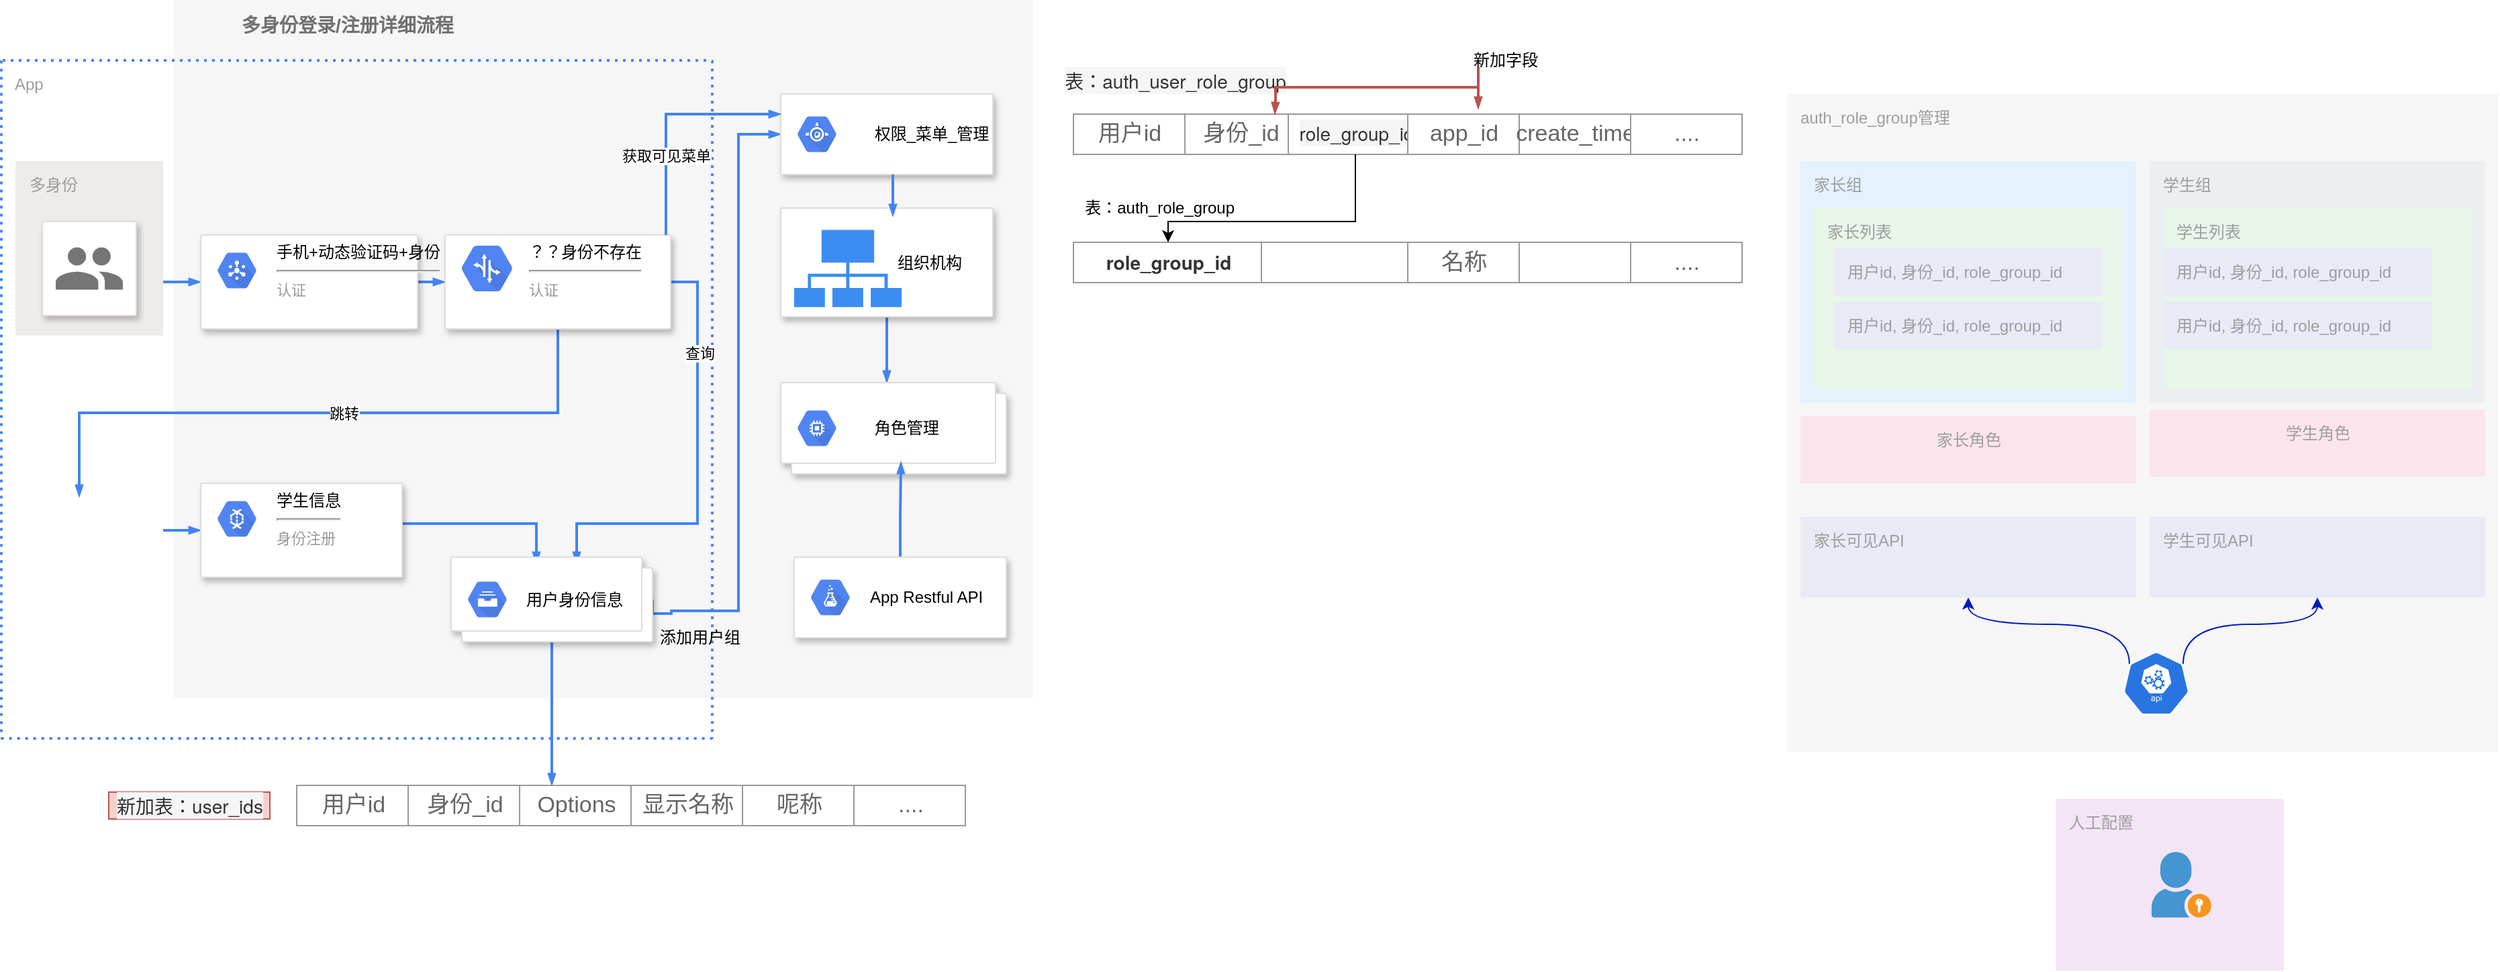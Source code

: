<mxfile version="15.6.8" type="github">
  <diagram id="d1ab7348-05c3-a1e3-ca4d-12c340fd6b49" name="Page-1">
    <mxGraphModel dx="1022" dy="483" grid="1" gridSize="10" guides="1" tooltips="1" connect="1" arrows="1" fold="1" page="1" pageScale="1" pageWidth="1169" pageHeight="827" background="none" math="0" shadow="0">
      <root>
        <mxCell id="0" />
        <mxCell id="1" parent="0" />
        <mxCell id="2" value="&lt;b&gt;多身份登录/注册详细流程&lt;/b&gt;" style="fillColor=#F6F6F6;strokeColor=none;shadow=0;gradientColor=none;fontSize=14;align=left;spacing=10;fontColor=#717171;9E9E9E;verticalAlign=top;spacingTop=-4;fontStyle=0;spacingLeft=40;html=1;" parent="1" vertex="1">
          <mxGeometry x="228.5" y="45" width="640" height="520" as="geometry" />
        </mxCell>
        <mxCell id="407" style="edgeStyle=orthogonalEdgeStyle;rounded=0;html=1;dashed=0;labelBackgroundColor=none;startArrow=none;startFill=0;startSize=4;endArrow=blockThin;endFill=1;endSize=4;strokeColor=#4284F3;strokeWidth=2;fontSize=12;exitX=1;exitY=0.5;exitDx=0;exitDy=0;entryX=0;entryY=0.5;entryDx=0;entryDy=0;" parent="1" source="gkzEU2F8MHpK_U1UK7pQ-420" target="376" edge="1">
          <mxGeometry relative="1" as="geometry">
            <Array as="points">
              <mxPoint x="585" y="502" />
              <mxPoint x="599" y="502" />
              <mxPoint x="599" y="500" />
              <mxPoint x="649" y="500" />
              <mxPoint x="649" y="145" />
            </Array>
            <mxPoint x="598.5" y="550" as="sourcePoint" />
          </mxGeometry>
        </mxCell>
        <mxCell id="341" value="App" style="rounded=1;absoluteArcSize=1;arcSize=2;html=1;strokeColor=#4284F3;gradientColor=none;shadow=0;dashed=1;fontSize=12;fontColor=#9E9E9E;align=left;verticalAlign=top;spacing=10;spacingTop=-4;fillColor=none;dashPattern=1 2;strokeWidth=2;" parent="1" vertex="1">
          <mxGeometry x="100" y="90" width="529.5" height="505" as="geometry" />
        </mxCell>
        <mxCell id="397" style="edgeStyle=orthogonalEdgeStyle;rounded=0;html=1;dashed=0;labelBackgroundColor=none;startArrow=none;startFill=0;startSize=4;endArrow=blockThin;endFill=1;endSize=4;strokeColor=#4284F3;strokeWidth=2;fontSize=12;" parent="1" source="340" target="361" edge="1">
          <mxGeometry relative="1" as="geometry">
            <Array as="points">
              <mxPoint x="234.5" y="255" />
              <mxPoint x="234.5" y="255" />
            </Array>
          </mxGeometry>
        </mxCell>
        <mxCell id="340" value="多身份" style="rounded=1;absoluteArcSize=1;arcSize=2;html=1;strokeColor=none;gradientColor=none;shadow=0;dashed=0;fontSize=12;fontColor=#9E9E9E;align=left;verticalAlign=top;spacing=10;spacingTop=-4;fillColor=#EFEBE9;" parent="1" vertex="1">
          <mxGeometry x="110.5" y="165" width="110" height="130" as="geometry" />
        </mxCell>
        <mxCell id="401" style="edgeStyle=orthogonalEdgeStyle;rounded=0;html=1;dashed=0;labelBackgroundColor=none;startArrow=none;startFill=0;startSize=4;endArrow=blockThin;endFill=1;endSize=4;strokeColor=#4284F3;strokeWidth=2;fontSize=12;" parent="1" source="356" target="365" edge="1">
          <mxGeometry relative="1" as="geometry">
            <Array as="points">
              <mxPoint x="228.5" y="440" />
              <mxPoint x="228.5" y="440" />
            </Array>
          </mxGeometry>
        </mxCell>
        <mxCell id="356" value="" style="shape=image;html=1;verticalAlign=top;verticalLabelPosition=bottom;labelBackgroundColor=#ffffff;imageAspect=0;aspect=fixed;image=https://cdn3.iconfinder.com/data/icons/fatcow/32/application_form_edit.png;shadow=0;dashed=0;fontFamily=Helvetica;fontSize=12;fontColor=#9E9E9E;align=left;fillColor=#EFEBE9;" parent="1" vertex="1">
          <mxGeometry x="110.5" y="415" width="110" height="130" as="geometry" />
        </mxCell>
        <mxCell id="398" style="edgeStyle=orthogonalEdgeStyle;rounded=0;html=1;dashed=0;labelBackgroundColor=none;startArrow=none;startFill=0;startSize=4;endArrow=blockThin;endFill=1;endSize=4;strokeColor=#4284F3;strokeWidth=2;fontSize=12;exitX=0.5;exitY=1;exitDx=0;exitDy=0;entryX=0.289;entryY=0;entryDx=0;entryDy=0;entryPerimeter=0;" parent="1" source="gkzEU2F8MHpK_U1UK7pQ-420" target="gkzEU2F8MHpK_U1UK7pQ-425" edge="1">
          <mxGeometry relative="1" as="geometry">
            <Array as="points" />
            <mxPoint x="328.5" y="189" as="sourcePoint" />
            <mxPoint x="510" y="701" as="targetPoint" />
          </mxGeometry>
        </mxCell>
        <mxCell id="399" style="edgeStyle=orthogonalEdgeStyle;rounded=0;html=1;dashed=0;labelBackgroundColor=none;startArrow=none;startFill=0;startSize=4;endArrow=blockThin;endFill=1;endSize=4;strokeColor=#4284F3;strokeWidth=2;fontSize=12;" parent="1" source="361" target="363" edge="1">
          <mxGeometry relative="1" as="geometry" />
        </mxCell>
        <mxCell id="361" value="" style="strokeColor=#dddddd;fillColor=#ffffff;shadow=1;strokeWidth=1;rounded=1;absoluteArcSize=1;arcSize=2;fontSize=12;fontColor=#9E9E9E;align=center;html=1;" parent="1" vertex="1">
          <mxGeometry x="248.5" y="220" width="161.5" height="70" as="geometry" />
        </mxCell>
        <mxCell id="362" value="&lt;font color=&quot;#000000&quot;&gt;手机+动态验证码+身份&lt;/font&gt;&lt;hr&gt;&lt;font style=&quot;font-size: 11px&quot;&gt;认证&lt;/font&gt;" style="dashed=0;connectable=0;html=1;fillColor=#5184F3;strokeColor=none;shape=mxgraph.gcp2.hexIcon;prIcon=cloud_pubsub;part=1;labelPosition=right;verticalLabelPosition=middle;align=left;verticalAlign=top;spacingLeft=5;fontColor=#999999;fontSize=12;spacingTop=-8;" parent="361" vertex="1">
          <mxGeometry width="44" height="39" relative="1" as="geometry">
            <mxPoint x="5" y="7" as="offset" />
          </mxGeometry>
        </mxCell>
        <mxCell id="400" style="edgeStyle=orthogonalEdgeStyle;rounded=0;html=1;exitX=0.5;exitY=1;dashed=0;labelBackgroundColor=none;startArrow=none;startFill=0;startSize=4;endArrow=blockThin;endFill=1;endSize=4;strokeColor=#4284F3;strokeWidth=2;fontSize=12;entryX=0.432;entryY=0;entryDx=0;entryDy=0;entryPerimeter=0;" parent="1" source="363" target="356" edge="1">
          <mxGeometry relative="1" as="geometry">
            <mxPoint x="515" y="335" as="targetPoint" />
          </mxGeometry>
        </mxCell>
        <mxCell id="OkfPjaItKJtlT03lLJa_-421" value="跳转" style="edgeLabel;html=1;align=center;verticalAlign=middle;resizable=0;points=[];" parent="400" vertex="1" connectable="0">
          <mxGeometry x="-0.078" relative="1" as="geometry">
            <mxPoint as="offset" />
          </mxGeometry>
        </mxCell>
        <mxCell id="405" style="edgeStyle=orthogonalEdgeStyle;rounded=0;html=1;dashed=0;labelBackgroundColor=none;startArrow=none;startFill=0;startSize=4;endArrow=blockThin;endFill=1;endSize=4;strokeColor=#4284F3;strokeWidth=2;fontSize=12;" parent="1" source="363" edge="1">
          <mxGeometry relative="1" as="geometry">
            <Array as="points">
              <mxPoint x="618.5" y="255" />
              <mxPoint x="618.5" y="435" />
              <mxPoint x="528.5" y="435" />
            </Array>
            <mxPoint x="528.5" y="465" as="targetPoint" />
          </mxGeometry>
        </mxCell>
        <mxCell id="OkfPjaItKJtlT03lLJa_-420" value="查询" style="edgeLabel;html=1;align=center;verticalAlign=middle;resizable=0;points=[];" parent="405" vertex="1" connectable="0">
          <mxGeometry x="-0.544" y="1" relative="1" as="geometry">
            <mxPoint as="offset" />
          </mxGeometry>
        </mxCell>
        <mxCell id="363" value="" style="strokeColor=#dddddd;fillColor=#ffffff;shadow=1;strokeWidth=1;rounded=1;absoluteArcSize=1;arcSize=2;fontSize=12;fontColor=#9E9E9E;align=center;html=1;" parent="1" vertex="1">
          <mxGeometry x="430.5" y="220" width="168" height="70" as="geometry" />
        </mxCell>
        <mxCell id="364" value="&lt;font color=&quot;#000000&quot;&gt;？？身份不存在&lt;/font&gt;&lt;br&gt;&lt;hr&gt;&lt;span style=&quot;font-size: 11px&quot;&gt;认证&lt;/span&gt;" style="dashed=0;connectable=0;html=1;fillColor=#5184F3;strokeColor=none;shape=mxgraph.gcp2.hexIcon;prIcon=cloud_dataflow;part=1;labelPosition=right;verticalLabelPosition=middle;align=left;verticalAlign=top;spacingLeft=5;fontColor=#999999;fontSize=12;spacingTop=-8;" parent="363" vertex="1">
          <mxGeometry width="50" height="40" relative="1" as="geometry">
            <mxPoint x="5" y="7" as="offset" />
          </mxGeometry>
        </mxCell>
        <mxCell id="gkzEU2F8MHpK_U1UK7pQ-414" value="" style="html=1;fillColor=#5184F3;strokeColor=none;verticalAlign=top;labelPosition=center;verticalLabelPosition=bottom;align=center;spacingTop=-6;fontSize=11;fontStyle=1;fontColor=#999999;shape=mxgraph.gcp2.hexIcon;prIcon=traffic_director" parent="363" vertex="1">
          <mxGeometry x="2.5" width="57.5" height="50" as="geometry" />
        </mxCell>
        <mxCell id="403" style="edgeStyle=orthogonalEdgeStyle;rounded=0;html=1;dashed=0;labelBackgroundColor=none;startArrow=none;startFill=0;startSize=4;endArrow=blockThin;endFill=1;endSize=4;strokeColor=#4284F3;strokeWidth=2;fontSize=12;" parent="1" source="365" edge="1">
          <mxGeometry relative="1" as="geometry">
            <Array as="points">
              <mxPoint x="498.5" y="435" />
            </Array>
            <mxPoint x="498.5" y="465" as="targetPoint" />
          </mxGeometry>
        </mxCell>
        <mxCell id="365" value="" style="strokeColor=#dddddd;fillColor=#ffffff;shadow=1;strokeWidth=1;rounded=1;absoluteArcSize=1;arcSize=2;fontSize=12;fontColor=#9E9E9E;align=center;html=1;" parent="1" vertex="1">
          <mxGeometry x="248.5" y="405" width="150" height="70" as="geometry" />
        </mxCell>
        <mxCell id="366" value="&lt;font color=&quot;#000000&quot;&gt;学生信息&lt;/font&gt;&lt;br&gt;&lt;hr&gt;&lt;span style=&quot;font-size: 11px&quot;&gt;身份注册&lt;/span&gt;" style="dashed=0;connectable=0;html=1;fillColor=#5184F3;strokeColor=none;shape=mxgraph.gcp2.hexIcon;prIcon=cloud_dataflow;part=1;labelPosition=right;verticalLabelPosition=middle;align=left;verticalAlign=top;spacingLeft=5;fontColor=#999999;fontSize=12;spacingTop=-8;" parent="365" vertex="1">
          <mxGeometry width="44" height="39" relative="1" as="geometry">
            <mxPoint x="5" y="7" as="offset" />
          </mxGeometry>
        </mxCell>
        <mxCell id="376" value="" style="strokeColor=#dddddd;fillColor=#ffffff;shadow=1;strokeWidth=1;rounded=1;absoluteArcSize=1;arcSize=2;fontSize=12;fontColor=#9E9E9E;align=center;html=1;" parent="1" vertex="1">
          <mxGeometry x="680.5" y="115" width="158" height="60" as="geometry" />
        </mxCell>
        <mxCell id="377" value="&lt;font color=&quot;#000000&quot;&gt;&amp;nbsp; &amp;nbsp; 权限_菜单_管理&lt;/font&gt;" style="dashed=0;connectable=0;html=1;fillColor=#5184F3;strokeColor=none;shape=mxgraph.gcp2.hexIcon;prIcon=app_engine;part=1;labelPosition=right;verticalLabelPosition=middle;align=left;verticalAlign=middle;spacingLeft=5;fontColor=#999999;fontSize=12;" parent="376" vertex="1">
          <mxGeometry y="0.5" width="44" height="39" relative="1" as="geometry">
            <mxPoint x="5" y="-19.5" as="offset" />
          </mxGeometry>
        </mxCell>
        <mxCell id="410" style="edgeStyle=orthogonalEdgeStyle;rounded=0;html=1;dashed=0;labelBackgroundColor=none;startArrow=none;startFill=0;startSize=4;endArrow=blockThin;endFill=1;endSize=4;strokeColor=#4284F3;strokeWidth=2;fontSize=12;" parent="1" source="380" target="382" edge="1">
          <mxGeometry relative="1" as="geometry">
            <Array as="points">
              <mxPoint x="759.5" y="295" />
              <mxPoint x="759.5" y="295" />
            </Array>
          </mxGeometry>
        </mxCell>
        <mxCell id="380" value="" style="strokeColor=#dddddd;fillColor=#ffffff;shadow=1;strokeWidth=1;rounded=1;absoluteArcSize=1;arcSize=2;fontSize=12;fontColor=#9E9E9E;align=center;html=1;" parent="1" vertex="1">
          <mxGeometry x="680.5" y="200" width="158" height="81" as="geometry" />
        </mxCell>
        <mxCell id="382" value="" style="shape=mxgraph.gcp2.doubleRect;strokeColor=#dddddd;fillColor=#ffffff;shadow=1;strokeWidth=1;fontSize=12;fontColor=#9E9E9E;align=center;html=1;" parent="1" vertex="1">
          <mxGeometry x="680.5" y="330" width="168" height="68" as="geometry" />
        </mxCell>
        <mxCell id="383" value="&lt;font color=&quot;#000000&quot;&gt;&amp;nbsp; &amp;nbsp; 角色管理&lt;/font&gt;" style="dashed=0;connectable=0;html=1;fillColor=#5184F3;strokeColor=none;shape=mxgraph.gcp2.hexIcon;prIcon=compute_engine;part=1;labelPosition=right;verticalLabelPosition=middle;align=left;verticalAlign=middle;spacingLeft=5;fontColor=#999999;fontSize=12;" parent="382" vertex="1">
          <mxGeometry y="0.5" width="44" height="39" relative="1" as="geometry">
            <mxPoint x="5" y="-19.5" as="offset" />
          </mxGeometry>
        </mxCell>
        <mxCell id="412" style="edgeStyle=orthogonalEdgeStyle;rounded=0;html=1;dashed=0;labelBackgroundColor=none;startArrow=none;startFill=0;startSize=4;endArrow=blockThin;endFill=1;endSize=4;strokeColor=#4284F3;strokeWidth=2;fontSize=12;entryX=0.533;entryY=0.868;entryDx=0;entryDy=0;entryPerimeter=0;" parent="1" source="386" target="382" edge="1">
          <mxGeometry relative="1" as="geometry">
            <Array as="points" />
            <mxPoint x="759" y="475" as="targetPoint" />
          </mxGeometry>
        </mxCell>
        <mxCell id="386" value="" style="strokeColor=#dddddd;fillColor=#ffffff;shadow=1;strokeWidth=1;rounded=1;absoluteArcSize=1;arcSize=2;fontSize=12;fontColor=#9E9E9E;align=center;html=1;" parent="1" vertex="1">
          <mxGeometry x="690.5" y="460" width="158" height="60" as="geometry" />
        </mxCell>
        <mxCell id="387" value="&lt;font color=&quot;#000000&quot;&gt;App Restful API&lt;/font&gt;" style="dashed=0;connectable=0;html=1;fillColor=#5184F3;strokeColor=none;shape=mxgraph.gcp2.hexIcon;prIcon=cloud_datalab;part=1;labelPosition=right;verticalLabelPosition=middle;align=left;verticalAlign=middle;spacingLeft=5;fontColor=#999999;fontSize=12;" parent="386" vertex="1">
          <mxGeometry y="0.5" width="44" height="39" relative="1" as="geometry">
            <mxPoint x="5" y="-19.5" as="offset" />
          </mxGeometry>
        </mxCell>
        <mxCell id="gkzEU2F8MHpK_U1UK7pQ-412" value="" style="strokeColor=#dddddd;fillColor=#ffffff;shadow=1;strokeWidth=1;rounded=1;absoluteArcSize=1;arcSize=2;labelPosition=center;verticalLabelPosition=middle;align=center;verticalAlign=bottom;spacingLeft=0;fontColor=#999999;fontSize=12;whiteSpace=wrap;spacingBottom=2;html=1;" parent="1" vertex="1">
          <mxGeometry x="130.5" y="210" width="70" height="70" as="geometry" />
        </mxCell>
        <mxCell id="gkzEU2F8MHpK_U1UK7pQ-413" value="" style="dashed=0;connectable=0;html=1;fillColor=#757575;strokeColor=none;shape=mxgraph.gcp2.users;part=1;" parent="gkzEU2F8MHpK_U1UK7pQ-412" vertex="1">
          <mxGeometry x="0.5" width="50" height="31.5" relative="1" as="geometry">
            <mxPoint x="-25" y="19.25" as="offset" />
          </mxGeometry>
        </mxCell>
        <mxCell id="gkzEU2F8MHpK_U1UK7pQ-420" value="" style="shape=mxgraph.gcp2.doubleRect;strokeColor=#dddddd;shadow=1;strokeWidth=1;" parent="1" vertex="1">
          <mxGeometry x="435" y="460" width="150" height="63" as="geometry" />
        </mxCell>
        <mxCell id="gkzEU2F8MHpK_U1UK7pQ-421" value="&lt;font color=&quot;#000000&quot;&gt;用户身份信息&lt;/font&gt;" style="dashed=0;connectable=0;html=1;fillColor=#5184F3;strokeColor=none;shape=mxgraph.gcp2.hexIcon;prIcon=cloud_filestore;part=1;labelPosition=right;verticalLabelPosition=middle;align=left;verticalAlign=middle;spacingLeft=5;fontColor=#999999;fontSize=12;" parent="gkzEU2F8MHpK_U1UK7pQ-420" vertex="1">
          <mxGeometry y="0.5" width="44" height="39" relative="1" as="geometry">
            <mxPoint x="5" y="-19.5" as="offset" />
          </mxGeometry>
        </mxCell>
        <mxCell id="gkzEU2F8MHpK_U1UK7pQ-422" value="" style="strokeWidth=1;shadow=0;dashed=0;align=center;html=1;shape=mxgraph.mockup.forms.rrect;rSize=0;strokeColor=#999999;" parent="1" vertex="1">
          <mxGeometry x="320" y="630" width="498" height="30" as="geometry" />
        </mxCell>
        <mxCell id="gkzEU2F8MHpK_U1UK7pQ-423" value="用户id" style="strokeColor=inherit;fillColor=inherit;gradientColor=inherit;strokeWidth=1;shadow=0;dashed=0;align=center;html=1;shape=mxgraph.mockup.forms.rrect;rSize=0;fontSize=17;fontColor=#666666;" parent="gkzEU2F8MHpK_U1UK7pQ-422" vertex="1">
          <mxGeometry width="83" height="30" as="geometry" />
        </mxCell>
        <mxCell id="gkzEU2F8MHpK_U1UK7pQ-424" value="身份_id" style="strokeColor=inherit;fillColor=inherit;gradientColor=inherit;strokeWidth=1;shadow=0;dashed=0;align=center;html=1;shape=mxgraph.mockup.forms.rrect;rSize=0;fontSize=17;fontColor=#666666;" parent="gkzEU2F8MHpK_U1UK7pQ-422" vertex="1">
          <mxGeometry x="83" width="83" height="30" as="geometry" />
        </mxCell>
        <mxCell id="gkzEU2F8MHpK_U1UK7pQ-425" value="Options" style="strokeColor=inherit;fillColor=inherit;gradientColor=inherit;strokeWidth=1;shadow=0;dashed=0;align=center;html=1;shape=mxgraph.mockup.forms.rrect;rSize=0;fontSize=17;fontColor=#666666;" parent="gkzEU2F8MHpK_U1UK7pQ-422" vertex="1">
          <mxGeometry x="166" width="83" height="30" as="geometry" />
        </mxCell>
        <mxCell id="gkzEU2F8MHpK_U1UK7pQ-426" value="显示名称" style="strokeColor=inherit;fillColor=inherit;gradientColor=inherit;strokeWidth=1;shadow=0;dashed=0;align=center;html=1;shape=mxgraph.mockup.forms.rrect;rSize=0;fontSize=17;fontColor=#666666;" parent="gkzEU2F8MHpK_U1UK7pQ-422" vertex="1">
          <mxGeometry x="249" width="83" height="30" as="geometry" />
        </mxCell>
        <mxCell id="gkzEU2F8MHpK_U1UK7pQ-427" value="呢称" style="strokeColor=inherit;fillColor=inherit;gradientColor=inherit;strokeWidth=1;shadow=0;dashed=0;align=center;html=1;shape=mxgraph.mockup.forms.rrect;rSize=0;fontSize=17;fontColor=#666666;" parent="gkzEU2F8MHpK_U1UK7pQ-422" vertex="1">
          <mxGeometry x="332" width="83" height="30" as="geometry" />
        </mxCell>
        <mxCell id="gkzEU2F8MHpK_U1UK7pQ-428" value="...." style="strokeColor=inherit;fillColor=inherit;gradientColor=inherit;strokeWidth=1;shadow=0;dashed=0;align=center;html=1;shape=mxgraph.mockup.forms.rrect;rSize=0;fontSize=17;fontColor=#666666;" parent="gkzEU2F8MHpK_U1UK7pQ-422" vertex="1">
          <mxGeometry x="415" width="83" height="30" as="geometry" />
        </mxCell>
        <mxCell id="OkfPjaItKJtlT03lLJa_-413" style="edgeStyle=orthogonalEdgeStyle;rounded=0;html=1;dashed=0;labelBackgroundColor=none;startArrow=none;startFill=0;startSize=4;endArrow=blockThin;endFill=1;endSize=4;strokeColor=#4284F3;strokeWidth=2;fontSize=12;" parent="1" edge="1">
          <mxGeometry relative="1" as="geometry">
            <Array as="points">
              <mxPoint x="764" y="200" />
              <mxPoint x="764" y="200" />
            </Array>
            <mxPoint x="764" y="175" as="sourcePoint" />
            <mxPoint x="764" y="206" as="targetPoint" />
          </mxGeometry>
        </mxCell>
        <mxCell id="OkfPjaItKJtlT03lLJa_-415" value="" style="sketch=0;html=1;aspect=fixed;strokeColor=none;shadow=0;align=center;verticalAlign=top;fillColor=#3B8DF1;shape=mxgraph.gcp2.connected" parent="1" vertex="1">
          <mxGeometry x="690.5" y="216.2" width="80" height="57.6" as="geometry" />
        </mxCell>
        <mxCell id="OkfPjaItKJtlT03lLJa_-416" value="组织机构" style="text;html=1;resizable=0;autosize=1;align=center;verticalAlign=middle;points=[];fillColor=none;strokeColor=none;rounded=0;" parent="1" vertex="1">
          <mxGeometry x="760.5" y="230.5" width="60" height="20" as="geometry" />
        </mxCell>
        <mxCell id="OkfPjaItKJtlT03lLJa_-418" style="edgeStyle=orthogonalEdgeStyle;rounded=0;html=1;dashed=0;labelBackgroundColor=none;startArrow=none;startFill=0;startSize=4;endArrow=blockThin;endFill=1;endSize=4;strokeColor=#4284F3;strokeWidth=2;fontSize=12;entryX=0;entryY=0.25;entryDx=0;entryDy=0;" parent="1" source="363" target="376" edge="1">
          <mxGeometry relative="1" as="geometry">
            <Array as="points">
              <mxPoint x="595" y="130" />
            </Array>
            <mxPoint x="595" y="501.5" as="sourcePoint" />
            <mxPoint x="690.5" y="245" as="targetPoint" />
          </mxGeometry>
        </mxCell>
        <mxCell id="OkfPjaItKJtlT03lLJa_-445" value="获取可见菜单" style="edgeLabel;html=1;align=center;verticalAlign=middle;resizable=0;points=[];" parent="OkfPjaItKJtlT03lLJa_-418" vertex="1" connectable="0">
          <mxGeometry x="-0.328" relative="1" as="geometry">
            <mxPoint as="offset" />
          </mxGeometry>
        </mxCell>
        <mxCell id="OkfPjaItKJtlT03lLJa_-422" value="" style="strokeWidth=1;shadow=0;dashed=0;align=center;html=1;shape=mxgraph.mockup.forms.rrect;rSize=0;strokeColor=#999999;" parent="1" vertex="1">
          <mxGeometry x="898.5" y="225.5" width="498" height="30" as="geometry" />
        </mxCell>
        <mxCell id="OkfPjaItKJtlT03lLJa_-423" value="&lt;span style=&quot;color: rgb(51 , 51 , 51) ; font-family: &amp;#34;helvetica neue&amp;#34; , &amp;#34;helvetica&amp;#34; , &amp;#34;arial&amp;#34; , sans-serif ; font-size: 14px ; font-weight: 700 ; text-align: left ; background-color: rgb(255 , 255 , 255)&quot;&gt;role_group_id&lt;/span&gt;" style="strokeColor=inherit;fillColor=inherit;gradientColor=inherit;strokeWidth=1;shadow=0;dashed=0;align=center;html=1;shape=mxgraph.mockup.forms.rrect;rSize=0;fontSize=17;fontColor=#666666;" parent="OkfPjaItKJtlT03lLJa_-422" vertex="1">
          <mxGeometry width="140" height="30" as="geometry" />
        </mxCell>
        <mxCell id="OkfPjaItKJtlT03lLJa_-426" value="名称" style="strokeColor=inherit;fillColor=inherit;gradientColor=inherit;strokeWidth=1;shadow=0;dashed=0;align=center;html=1;shape=mxgraph.mockup.forms.rrect;rSize=0;fontSize=17;fontColor=#666666;" parent="OkfPjaItKJtlT03lLJa_-422" vertex="1">
          <mxGeometry x="249" width="83" height="30" as="geometry" />
        </mxCell>
        <mxCell id="OkfPjaItKJtlT03lLJa_-428" value="...." style="strokeColor=inherit;fillColor=inherit;gradientColor=inherit;strokeWidth=1;shadow=0;dashed=0;align=center;html=1;shape=mxgraph.mockup.forms.rrect;rSize=0;fontSize=17;fontColor=#666666;" parent="OkfPjaItKJtlT03lLJa_-422" vertex="1">
          <mxGeometry x="415" width="83" height="30" as="geometry" />
        </mxCell>
        <mxCell id="OkfPjaItKJtlT03lLJa_-429" value="表：auth_role_group&amp;nbsp;&lt;span style=&quot;color: rgba(0 , 0 , 0 , 0) ; font-family: monospace ; font-size: 0px&quot;&gt;%3CmxGraphModel%3E%3Croot%3E%3CmxCell%20id%3D%220%22%2F%3E%3CmxCell%20id%3D%221%22%20parent%3D%220%22%2F%3E%3CmxCell%20id%3D%222%22%20value%3D%22%22%20style%3D%22strokeWidth%3D1%3Bshadow%3D0%3Bdashed%3D0%3Balign%3Dcenter%3Bhtml%3D1%3Bshape%3Dmxgraph.mockup.forms.rrect%3BrSize%3D0%3BstrokeColor%3D%23999999%3B%22%20vertex%3D%221%22%20parent%3D%221%22%3E%3CmxGeometry%20x%3D%22320%22%20y%3D%22700%22%20width%3D%22498%22%20height%3D%2230%22%20as%3D%22geometry%22%2F%3E%3C%2FmxCell%3E%3CmxCell%20id%3D%223%22%20value%3D%22%E7%94%A8%E6%88%B7id%22%20style%3D%22strokeColor%3Dinherit%3BfillColor%3Dinherit%3BgradientColor%3Dinherit%3BstrokeWidth%3D1%3Bshadow%3D0%3Bdashed%3D0%3Balign%3Dcenter%3Bhtml%3D1%3Bshape%3Dmxgraph.mockup.forms.rrect%3BrSize%3D0%3BfontSize%3D17%3BfontColor%3D%23666666%3B%22%20vertex%3D%221%22%20parent%3D%222%22%3E%3CmxGeometry%20width%3D%2283%22%20height%3D%2230%22%20as%3D%22geometry%22%2F%3E%3C%2FmxCell%3E%3CmxCell%20id%3D%224%22%20value%3D%22%E8%BA%AB%E4%BB%BD_id%22%20style%3D%22strokeColor%3Dinherit%3BfillColor%3Dinherit%3BgradientColor%3Dinherit%3BstrokeWidth%3D1%3Bshadow%3D0%3Bdashed%3D0%3Balign%3Dcenter%3Bhtml%3D1%3Bshape%3Dmxgraph.mockup.forms.rrect%3BrSize%3D0%3BfontSize%3D17%3BfontColor%3D%23666666%3B%22%20vertex%3D%221%22%20parent%3D%222%22%3E%3CmxGeometry%20x%3D%2283%22%20width%3D%2283%22%20height%3D%2230%22%20as%3D%22geometry%22%2F%3E%3C%2FmxCell%3E%3CmxCell%20id%3D%225%22%20value%3D%22Options%22%20style%3D%22strokeColor%3Dinherit%3BfillColor%3Dinherit%3BgradientColor%3Dinherit%3BstrokeWidth%3D1%3Bshadow%3D0%3Bdashed%3D0%3Balign%3Dcenter%3Bhtml%3D1%3Bshape%3Dmxgraph.mockup.forms.rrect%3BrSize%3D0%3BfontSize%3D17%3BfontColor%3D%23666666%3B%22%20vertex%3D%221%22%20parent%3D%222%22%3E%3CmxGeometry%20x%3D%22166%22%20width%3D%2283%22%20height%3D%2230%22%20as%3D%22geometry%22%2F%3E%3C%2FmxCell%3E%3CmxCell%20id%3D%226%22%20value%3D%22%E6%98%BE%E7%A4%BA%E5%90%8D%E7%A7%B0%22%20style%3D%22strokeColor%3Dinherit%3BfillColor%3Dinherit%3BgradientColor%3Dinherit%3BstrokeWidth%3D1%3Bshadow%3D0%3Bdashed%3D0%3Balign%3Dcenter%3Bhtml%3D1%3Bshape%3Dmxgraph.mockup.forms.rrect%3BrSize%3D0%3BfontSize%3D17%3BfontColor%3D%23666666%3B%22%20vertex%3D%221%22%20parent%3D%222%22%3E%3CmxGeometry%20x%3D%22249%22%20width%3D%2283%22%20height%3D%2230%22%20as%3D%22geometry%22%2F%3E%3C%2FmxCell%3E%3CmxCell%20id%3D%227%22%20value%3D%22%E5%91%A2%E7%A7%B0%22%20style%3D%22strokeColor%3Dinherit%3BfillColor%3Dinherit%3BgradientColor%3Dinherit%3BstrokeWidth%3D1%3Bshadow%3D0%3Bdashed%3D0%3Balign%3Dcenter%3Bhtml%3D1%3Bshape%3Dmxgraph.mockup.forms.rrect%3BrSize%3D0%3BfontSize%3D17%3BfontColor%3D%23666666%3B%22%20vertex%3D%221%22%20parent%3D%222%22%3E%3CmxGeometry%20x%3D%22332%22%20width%3D%2283%22%20height%3D%2230%22%20as%3D%22geometry%22%2F%3E%3C%2FmxCell%3E%3CmxCell%20id%3D%228%22%20value%3D%22....%22%20style%3D%22strokeColor%3Dinherit%3BfillColor%3Dinherit%3BgradientColor%3Dinherit%3BstrokeWidth%3D1%3Bshadow%3D0%3Bdashed%3D0%3Balign%3Dcenter%3Bhtml%3D1%3Bshape%3Dmxgraph.mockup.forms.rrect%3BrSize%3D0%3BfontSize%3D17%3BfontColor%3D%23666666%3B%22%20vertex%3D%221%22%20parent%3D%222%22%3E%3CmxGeometry%20x%3D%22415%22%20width%3D%2283%22%20height%3D%2230%22%20as%3D%22geometry%22%2F%3E%3C%2FmxCell%3E%3C%2Froot%3E%3C%2FmxGraphModel%3E&lt;/span&gt;" style="text;html=1;resizable=0;autosize=1;align=center;verticalAlign=middle;points=[];fillColor=none;strokeColor=none;rounded=0;" parent="1" vertex="1">
          <mxGeometry x="898.5" y="190" width="130" height="20" as="geometry" />
        </mxCell>
        <mxCell id="OkfPjaItKJtlT03lLJa_-430" value="&lt;span style=&quot;color: rgb(51 , 51 , 51) ; font-family: &amp;#34;helvetica neue&amp;#34; , &amp;#34;helvetica&amp;#34; , &amp;#34;arial&amp;#34; , sans-serif ; font-size: 14px ; background-color: rgb(245 , 245 , 245)&quot;&gt;表：auth_user_role_group&lt;/span&gt;" style="text;html=1;resizable=0;autosize=1;align=center;verticalAlign=middle;points=[];fillColor=none;strokeColor=none;rounded=0;" parent="1" vertex="1">
          <mxGeometry x="883.5" y="95" width="180" height="20" as="geometry" />
        </mxCell>
        <mxCell id="OkfPjaItKJtlT03lLJa_-431" value="" style="strokeWidth=1;shadow=0;dashed=0;align=center;html=1;shape=mxgraph.mockup.forms.rrect;rSize=0;strokeColor=#999999;" parent="1" vertex="1">
          <mxGeometry x="898.5" y="130" width="498" height="30" as="geometry" />
        </mxCell>
        <mxCell id="OkfPjaItKJtlT03lLJa_-432" value="用户id" style="strokeColor=inherit;fillColor=inherit;gradientColor=inherit;strokeWidth=1;shadow=0;dashed=0;align=center;html=1;shape=mxgraph.mockup.forms.rrect;rSize=0;fontSize=17;fontColor=#666666;" parent="OkfPjaItKJtlT03lLJa_-431" vertex="1">
          <mxGeometry width="83" height="30" as="geometry" />
        </mxCell>
        <mxCell id="OkfPjaItKJtlT03lLJa_-433" value="身份_id" style="strokeColor=inherit;fillColor=inherit;gradientColor=inherit;strokeWidth=1;shadow=0;dashed=0;align=center;html=1;shape=mxgraph.mockup.forms.rrect;rSize=0;fontSize=17;fontColor=#666666;" parent="OkfPjaItKJtlT03lLJa_-431" vertex="1">
          <mxGeometry x="83" width="83" height="30" as="geometry" />
        </mxCell>
        <mxCell id="OkfPjaItKJtlT03lLJa_-434" value="&lt;span style=&quot;color: rgb(51 , 51 , 51) ; font-family: &amp;#34;helvetica neue&amp;#34; , &amp;#34;helvetica&amp;#34; , &amp;#34;arial&amp;#34; , sans-serif ; font-size: 14px ; background-color: rgb(245 , 245 , 245)&quot;&gt;role_group_id&lt;/span&gt;" style="strokeColor=inherit;fillColor=inherit;gradientColor=inherit;strokeWidth=1;shadow=0;dashed=0;align=center;html=1;shape=mxgraph.mockup.forms.rrect;rSize=0;fontSize=17;fontColor=#666666;" parent="OkfPjaItKJtlT03lLJa_-431" vertex="1">
          <mxGeometry x="160" width="100" height="30" as="geometry" />
        </mxCell>
        <mxCell id="OkfPjaItKJtlT03lLJa_-435" value="app_id" style="strokeColor=inherit;fillColor=inherit;gradientColor=inherit;strokeWidth=1;shadow=0;dashed=0;align=center;html=1;shape=mxgraph.mockup.forms.rrect;rSize=0;fontSize=17;fontColor=#666666;" parent="OkfPjaItKJtlT03lLJa_-431" vertex="1">
          <mxGeometry x="249" width="83" height="30" as="geometry" />
        </mxCell>
        <mxCell id="OkfPjaItKJtlT03lLJa_-436" value="create_time" style="strokeColor=inherit;fillColor=inherit;gradientColor=inherit;strokeWidth=1;shadow=0;dashed=0;align=center;html=1;shape=mxgraph.mockup.forms.rrect;rSize=0;fontSize=17;fontColor=#666666;" parent="OkfPjaItKJtlT03lLJa_-431" vertex="1">
          <mxGeometry x="332" width="83" height="30" as="geometry" />
        </mxCell>
        <mxCell id="OkfPjaItKJtlT03lLJa_-437" value="...." style="strokeColor=inherit;fillColor=inherit;gradientColor=inherit;strokeWidth=1;shadow=0;dashed=0;align=center;html=1;shape=mxgraph.mockup.forms.rrect;rSize=0;fontSize=17;fontColor=#666666;" parent="OkfPjaItKJtlT03lLJa_-431" vertex="1">
          <mxGeometry x="415" width="83" height="30" as="geometry" />
        </mxCell>
        <mxCell id="OkfPjaItKJtlT03lLJa_-438" style="edgeStyle=orthogonalEdgeStyle;rounded=0;orthogonalLoop=1;jettySize=auto;html=1;" parent="1" source="OkfPjaItKJtlT03lLJa_-434" target="OkfPjaItKJtlT03lLJa_-423" edge="1">
          <mxGeometry relative="1" as="geometry">
            <Array as="points">
              <mxPoint x="1109" y="210" />
              <mxPoint x="969" y="210" />
            </Array>
          </mxGeometry>
        </mxCell>
        <mxCell id="OkfPjaItKJtlT03lLJa_-440" style="edgeStyle=orthogonalEdgeStyle;rounded=0;html=1;dashed=0;labelBackgroundColor=none;startArrow=none;startFill=0;startSize=4;endArrow=blockThin;endFill=1;endSize=4;strokeColor=#b85450;strokeWidth=2;fontSize=12;fillColor=#f8cecc;" parent="1" edge="1">
          <mxGeometry relative="1" as="geometry">
            <Array as="points">
              <mxPoint x="1200" y="120" />
              <mxPoint x="1200" y="120" />
            </Array>
            <mxPoint x="1200" y="95" as="sourcePoint" />
            <mxPoint x="1200" y="126" as="targetPoint" />
          </mxGeometry>
        </mxCell>
        <mxCell id="OkfPjaItKJtlT03lLJa_-441" style="edgeStyle=orthogonalEdgeStyle;rounded=0;html=1;dashed=0;labelBackgroundColor=none;startArrow=none;startFill=0;startSize=4;endArrow=blockThin;endFill=1;endSize=4;strokeColor=#b85450;strokeWidth=2;fontSize=12;fillColor=#f8cecc;" parent="1" edge="1">
          <mxGeometry relative="1" as="geometry">
            <Array as="points">
              <mxPoint x="1049" y="110" />
              <mxPoint x="1049" y="120" />
            </Array>
            <mxPoint x="1200" y="110" as="sourcePoint" />
            <mxPoint x="1048.5" y="130" as="targetPoint" />
          </mxGeometry>
        </mxCell>
        <mxCell id="OkfPjaItKJtlT03lLJa_-443" value="新加字段" style="text;html=1;resizable=0;autosize=1;align=center;verticalAlign=middle;points=[];fillColor=none;strokeColor=none;rounded=0;" parent="1" vertex="1">
          <mxGeometry x="1190" y="80" width="60" height="20" as="geometry" />
        </mxCell>
        <mxCell id="OkfPjaItKJtlT03lLJa_-444" value="添加用户组" style="text;html=1;resizable=0;autosize=1;align=center;verticalAlign=middle;points=[];fillColor=none;strokeColor=none;rounded=0;" parent="1" vertex="1">
          <mxGeometry x="580" y="510" width="80" height="20" as="geometry" />
        </mxCell>
        <mxCell id="OkfPjaItKJtlT03lLJa_-446" value="&lt;span style=&quot;color: rgb(51 , 51 , 51) ; font-family: &amp;#34;helvetica neue&amp;#34; , &amp;#34;helvetica&amp;#34; , &amp;#34;arial&amp;#34; , sans-serif ; font-size: 14px ; background-color: rgb(245 , 245 , 245)&quot;&gt;新加表：user_ids&lt;/span&gt;" style="text;html=1;resizable=0;autosize=1;align=center;verticalAlign=middle;points=[];fillColor=#f8cecc;strokeColor=#b85450;rounded=0;" parent="1" vertex="1">
          <mxGeometry x="180" y="635" width="120" height="20" as="geometry" />
        </mxCell>
        <mxCell id="OkfPjaItKJtlT03lLJa_-447" value="" style="group" parent="1" vertex="1" connectable="0">
          <mxGeometry x="1630" y="640" width="170" height="128" as="geometry" />
        </mxCell>
        <mxCell id="391" value="人工配置" style="rounded=1;absoluteArcSize=1;arcSize=2;html=1;strokeColor=none;gradientColor=none;shadow=0;dashed=0;fontSize=12;fontColor=#9E9E9E;align=left;verticalAlign=top;spacing=10;spacingTop=-4;fillColor=#F3E5F5;" parent="OkfPjaItKJtlT03lLJa_-447" vertex="1">
          <mxGeometry width="170" height="128" as="geometry" />
        </mxCell>
        <mxCell id="OkfPjaItKJtlT03lLJa_-414" value="" style="shadow=0;dashed=0;html=1;strokeColor=none;fillColor=#4495D1;labelPosition=center;verticalLabelPosition=bottom;verticalAlign=top;align=center;outlineConnect=0;shape=mxgraph.veeam.portal_admin;" parent="OkfPjaItKJtlT03lLJa_-447" vertex="1">
          <mxGeometry x="71.5" y="39.6" width="44.4" height="48.8" as="geometry" />
        </mxCell>
        <mxCell id="OkfPjaItKJtlT03lLJa_-452" value="auth_role_group管理" style="sketch=0;points=[[0,0,0],[0.25,0,0],[0.5,0,0],[0.75,0,0],[1,0,0],[1,0.25,0],[1,0.5,0],[1,0.75,0],[1,1,0],[0.75,1,0],[0.5,1,0],[0.25,1,0],[0,1,0],[0,0.75,0],[0,0.5,0],[0,0.25,0]];rounded=1;absoluteArcSize=1;arcSize=2;html=1;strokeColor=none;gradientColor=none;shadow=0;dashed=0;fontSize=12;fontColor=#9E9E9E;align=left;verticalAlign=top;spacing=10;spacingTop=-4;fillColor=#F6F6F6;" parent="1" vertex="1">
          <mxGeometry x="1430" y="115" width="530" height="490" as="geometry" />
        </mxCell>
        <mxCell id="OkfPjaItKJtlT03lLJa_-453" value="家长组" style="sketch=0;points=[[0,0,0],[0.25,0,0],[0.5,0,0],[0.75,0,0],[1,0,0],[1,0.25,0],[1,0.5,0],[1,0.75,0],[1,1,0],[0.75,1,0],[0.5,1,0],[0.25,1,0],[0,1,0],[0,0.75,0],[0,0.5,0],[0,0.25,0]];rounded=1;absoluteArcSize=1;arcSize=2;html=1;strokeColor=none;gradientColor=none;shadow=0;dashed=0;fontSize=12;fontColor=#9E9E9E;align=left;verticalAlign=top;spacing=10;spacingTop=-4;fillColor=#E3F2FD;" parent="OkfPjaItKJtlT03lLJa_-452" vertex="1">
          <mxGeometry width="250" height="180" relative="1" as="geometry">
            <mxPoint x="10" y="50" as="offset" />
          </mxGeometry>
        </mxCell>
        <mxCell id="OkfPjaItKJtlT03lLJa_-456" value="家长角色" style="sketch=0;points=[[0,0,0],[0.25,0,0],[0.5,0,0],[0.75,0,0],[1,0,0],[1,0.25,0],[1,0.5,0],[1,0.75,0],[1,1,0],[0.75,1,0],[0.5,1,0],[0.25,1,0],[0,1,0],[0,0.75,0],[0,0.5,0],[0,0.25,0]];rounded=1;absoluteArcSize=1;arcSize=2;html=1;strokeColor=none;gradientColor=none;shadow=0;dashed=0;fontSize=12;fontColor=#9E9E9E;align=center;verticalAlign=top;spacing=10;spacingTop=-4;fillColor=#FCE4EC;" parent="OkfPjaItKJtlT03lLJa_-452" vertex="1">
          <mxGeometry width="250" height="50" relative="1" as="geometry">
            <mxPoint x="10" y="240" as="offset" />
          </mxGeometry>
        </mxCell>
        <mxCell id="OkfPjaItKJtlT03lLJa_-458" value="家长可见API" style="sketch=0;points=[[0,0,0],[0.25,0,0],[0.5,0,0],[0.75,0,0],[1,0,0],[1,0.25,0],[1,0.5,0],[1,0.75,0],[1,1,0],[0.75,1,0],[0.5,1,0],[0.25,1,0],[0,1,0],[0,0.75,0],[0,0.5,0],[0,0.25,0]];rounded=1;absoluteArcSize=1;arcSize=2;html=1;strokeColor=none;gradientColor=none;shadow=0;dashed=0;fontSize=12;fontColor=#9E9E9E;align=left;verticalAlign=top;spacing=10;spacingTop=-4;fillColor=#E8EAF6;" parent="OkfPjaItKJtlT03lLJa_-452" vertex="1">
          <mxGeometry width="250" height="60" relative="1" as="geometry">
            <mxPoint x="10" y="315" as="offset" />
          </mxGeometry>
        </mxCell>
        <mxCell id="OkfPjaItKJtlT03lLJa_-459" value="学生组" style="sketch=0;points=[[0,0,0],[0.25,0,0],[0.5,0,0],[0.75,0,0],[1,0,0],[1,0.25,0],[1,0.5,0],[1,0.75,0],[1,1,0],[0.75,1,0],[0.5,1,0],[0.25,1,0],[0,1,0],[0,0.75,0],[0,0.5,0],[0,0.25,0]];rounded=1;absoluteArcSize=1;arcSize=2;html=1;strokeColor=none;gradientColor=none;shadow=0;dashed=0;fontSize=12;fontColor=#9E9E9E;align=left;verticalAlign=top;spacing=10;spacingTop=-4;fillColor=#ECEFF1;" parent="OkfPjaItKJtlT03lLJa_-452" vertex="1">
          <mxGeometry width="250" height="180" relative="1" as="geometry">
            <mxPoint x="270" y="50" as="offset" />
          </mxGeometry>
        </mxCell>
        <mxCell id="OkfPjaItKJtlT03lLJa_-466" value="家长列表" style="sketch=0;points=[[0,0,0],[0.25,0,0],[0.5,0,0],[0.75,0,0],[1,0,0],[1,0.25,0],[1,0.5,0],[1,0.75,0],[1,1,0],[0.75,1,0],[0.5,1,0],[0.25,1,0],[0,1,0],[0,0.75,0],[0,0.5,0],[0,0.25,0]];rounded=1;absoluteArcSize=1;arcSize=2;html=1;strokeColor=none;gradientColor=none;shadow=0;dashed=0;fontSize=12;fontColor=#9E9E9E;align=left;verticalAlign=top;spacing=10;spacingTop=-4;fillColor=#E8F5E9;" parent="OkfPjaItKJtlT03lLJa_-452" vertex="1">
          <mxGeometry x="20" y="85" width="230" height="135" as="geometry" />
        </mxCell>
        <mxCell id="OkfPjaItKJtlT03lLJa_-465" value="学生列表" style="sketch=0;points=[[0,0,0],[0.25,0,0],[0.5,0,0],[0.75,0,0],[1,0,0],[1,0.25,0],[1,0.5,0],[1,0.75,0],[1,1,0],[0.75,1,0],[0.5,1,0],[0.25,1,0],[0,1,0],[0,0.75,0],[0,0.5,0],[0,0.25,0]];rounded=1;absoluteArcSize=1;arcSize=2;html=1;strokeColor=none;gradientColor=none;shadow=0;dashed=0;fontSize=12;fontColor=#9E9E9E;align=left;verticalAlign=top;spacing=10;spacingTop=-4;fillColor=#E8F5E9;" parent="OkfPjaItKJtlT03lLJa_-452" vertex="1">
          <mxGeometry x="280" y="85" width="230" height="135" as="geometry" />
        </mxCell>
        <mxCell id="OkfPjaItKJtlT03lLJa_-467" value="用户id,&amp;nbsp;身份_id, role_group_id" style="sketch=0;points=[[0,0,0],[0.25,0,0],[0.5,0,0],[0.75,0,0],[1,0,0],[1,0.25,0],[1,0.5,0],[1,0.75,0],[1,1,0],[0.75,1,0],[0.5,1,0],[0.25,1,0],[0,1,0],[0,0.75,0],[0,0.5,0],[0,0.25,0]];rounded=1;absoluteArcSize=1;arcSize=2;html=1;strokeColor=none;gradientColor=none;shadow=0;dashed=0;fontSize=12;fontColor=#9E9E9E;align=left;verticalAlign=top;spacing=10;spacingTop=-4;fillColor=#E8EAF6;" parent="OkfPjaItKJtlT03lLJa_-452" vertex="1">
          <mxGeometry x="35" y="115" width="200" height="35" as="geometry" />
        </mxCell>
        <mxCell id="OkfPjaItKJtlT03lLJa_-471" value="用户id,&amp;nbsp;身份_id, role_group_id" style="sketch=0;points=[[0,0,0],[0.25,0,0],[0.5,0,0],[0.75,0,0],[1,0,0],[1,0.25,0],[1,0.5,0],[1,0.75,0],[1,1,0],[0.75,1,0],[0.5,1,0],[0.25,1,0],[0,1,0],[0,0.75,0],[0,0.5,0],[0,0.25,0]];rounded=1;absoluteArcSize=1;arcSize=2;html=1;strokeColor=none;gradientColor=none;shadow=0;dashed=0;fontSize=12;fontColor=#9E9E9E;align=left;verticalAlign=top;spacing=10;spacingTop=-4;fillColor=#E8EAF6;" parent="OkfPjaItKJtlT03lLJa_-452" vertex="1">
          <mxGeometry x="280" y="115" width="200" height="35" as="geometry" />
        </mxCell>
        <mxCell id="OkfPjaItKJtlT03lLJa_-470" value="用户id,&amp;nbsp;身份_id, role_group_id" style="sketch=0;points=[[0,0,0],[0.25,0,0],[0.5,0,0],[0.75,0,0],[1,0,0],[1,0.25,0],[1,0.5,0],[1,0.75,0],[1,1,0],[0.75,1,0],[0.5,1,0],[0.25,1,0],[0,1,0],[0,0.75,0],[0,0.5,0],[0,0.25,0]];rounded=1;absoluteArcSize=1;arcSize=2;html=1;strokeColor=none;gradientColor=none;shadow=0;dashed=0;fontSize=12;fontColor=#9E9E9E;align=left;verticalAlign=top;spacing=10;spacingTop=-4;fillColor=#E8EAF6;" parent="OkfPjaItKJtlT03lLJa_-452" vertex="1">
          <mxGeometry x="280" y="155" width="200" height="35" as="geometry" />
        </mxCell>
        <mxCell id="OkfPjaItKJtlT03lLJa_-469" value="用户id,&amp;nbsp;身份_id, role_group_id" style="sketch=0;points=[[0,0,0],[0.25,0,0],[0.5,0,0],[0.75,0,0],[1,0,0],[1,0.25,0],[1,0.5,0],[1,0.75,0],[1,1,0],[0.75,1,0],[0.5,1,0],[0.25,1,0],[0,1,0],[0,0.75,0],[0,0.5,0],[0,0.25,0]];rounded=1;absoluteArcSize=1;arcSize=2;html=1;strokeColor=none;gradientColor=none;shadow=0;dashed=0;fontSize=12;fontColor=#9E9E9E;align=left;verticalAlign=top;spacing=10;spacingTop=-4;fillColor=#E8EAF6;" parent="OkfPjaItKJtlT03lLJa_-452" vertex="1">
          <mxGeometry x="35" y="155" width="200" height="35" as="geometry" />
        </mxCell>
        <mxCell id="OkfPjaItKJtlT03lLJa_-472" value="学生角色" style="sketch=0;points=[[0,0,0],[0.25,0,0],[0.5,0,0],[0.75,0,0],[1,0,0],[1,0.25,0],[1,0.5,0],[1,0.75,0],[1,1,0],[0.75,1,0],[0.5,1,0],[0.25,1,0],[0,1,0],[0,0.75,0],[0,0.5,0],[0,0.25,0]];rounded=1;absoluteArcSize=1;arcSize=2;html=1;strokeColor=none;gradientColor=none;shadow=0;dashed=0;fontSize=12;fontColor=#9E9E9E;align=center;verticalAlign=top;spacing=10;spacingTop=-4;fillColor=#FCE4EC;" parent="OkfPjaItKJtlT03lLJa_-452" vertex="1">
          <mxGeometry x="270" y="235" width="250" height="50" as="geometry" />
        </mxCell>
        <mxCell id="OkfPjaItKJtlT03lLJa_-473" value="学生可见API" style="sketch=0;points=[[0,0,0],[0.25,0,0],[0.5,0,0],[0.75,0,0],[1,0,0],[1,0.25,0],[1,0.5,0],[1,0.75,0],[1,1,0],[0.75,1,0],[0.5,1,0],[0.25,1,0],[0,1,0],[0,0.75,0],[0,0.5,0],[0,0.25,0]];rounded=1;absoluteArcSize=1;arcSize=2;html=1;strokeColor=none;gradientColor=none;shadow=0;dashed=0;fontSize=12;fontColor=#9E9E9E;align=left;verticalAlign=top;spacing=10;spacingTop=-4;fillColor=#E8EAF6;" parent="OkfPjaItKJtlT03lLJa_-452" vertex="1">
          <mxGeometry x="270" y="315" width="250" height="60" as="geometry" />
        </mxCell>
        <mxCell id="OkfPjaItKJtlT03lLJa_-474" style="edgeStyle=orthogonalEdgeStyle;curved=1;rounded=0;orthogonalLoop=1;jettySize=auto;html=1;exitX=0.1;exitY=0.2;exitDx=0;exitDy=0;exitPerimeter=0;fillColor=#0050ef;strokeColor=#001DBC;" parent="OkfPjaItKJtlT03lLJa_-452" source="OkfPjaItKJtlT03lLJa_-449" target="OkfPjaItKJtlT03lLJa_-458" edge="1">
          <mxGeometry relative="1" as="geometry" />
        </mxCell>
        <mxCell id="OkfPjaItKJtlT03lLJa_-475" style="edgeStyle=orthogonalEdgeStyle;curved=1;rounded=0;orthogonalLoop=1;jettySize=auto;html=1;exitX=0.9;exitY=0.2;exitDx=0;exitDy=0;exitPerimeter=0;fillColor=#0050ef;strokeColor=#001DBC;" parent="OkfPjaItKJtlT03lLJa_-452" source="OkfPjaItKJtlT03lLJa_-449" target="OkfPjaItKJtlT03lLJa_-473" edge="1">
          <mxGeometry relative="1" as="geometry" />
        </mxCell>
        <mxCell id="OkfPjaItKJtlT03lLJa_-449" value="" style="sketch=0;html=1;dashed=0;whitespace=wrap;fillColor=#2875E2;strokeColor=#ffffff;points=[[0.005,0.63,0],[0.1,0.2,0],[0.9,0.2,0],[0.5,0,0],[0.995,0.63,0],[0.72,0.99,0],[0.5,1,0],[0.28,0.99,0]];shape=mxgraph.kubernetes.icon;prIcon=api" parent="OkfPjaItKJtlT03lLJa_-452" vertex="1">
          <mxGeometry x="250" y="415" width="50" height="48" as="geometry" />
        </mxCell>
      </root>
    </mxGraphModel>
  </diagram>
</mxfile>
